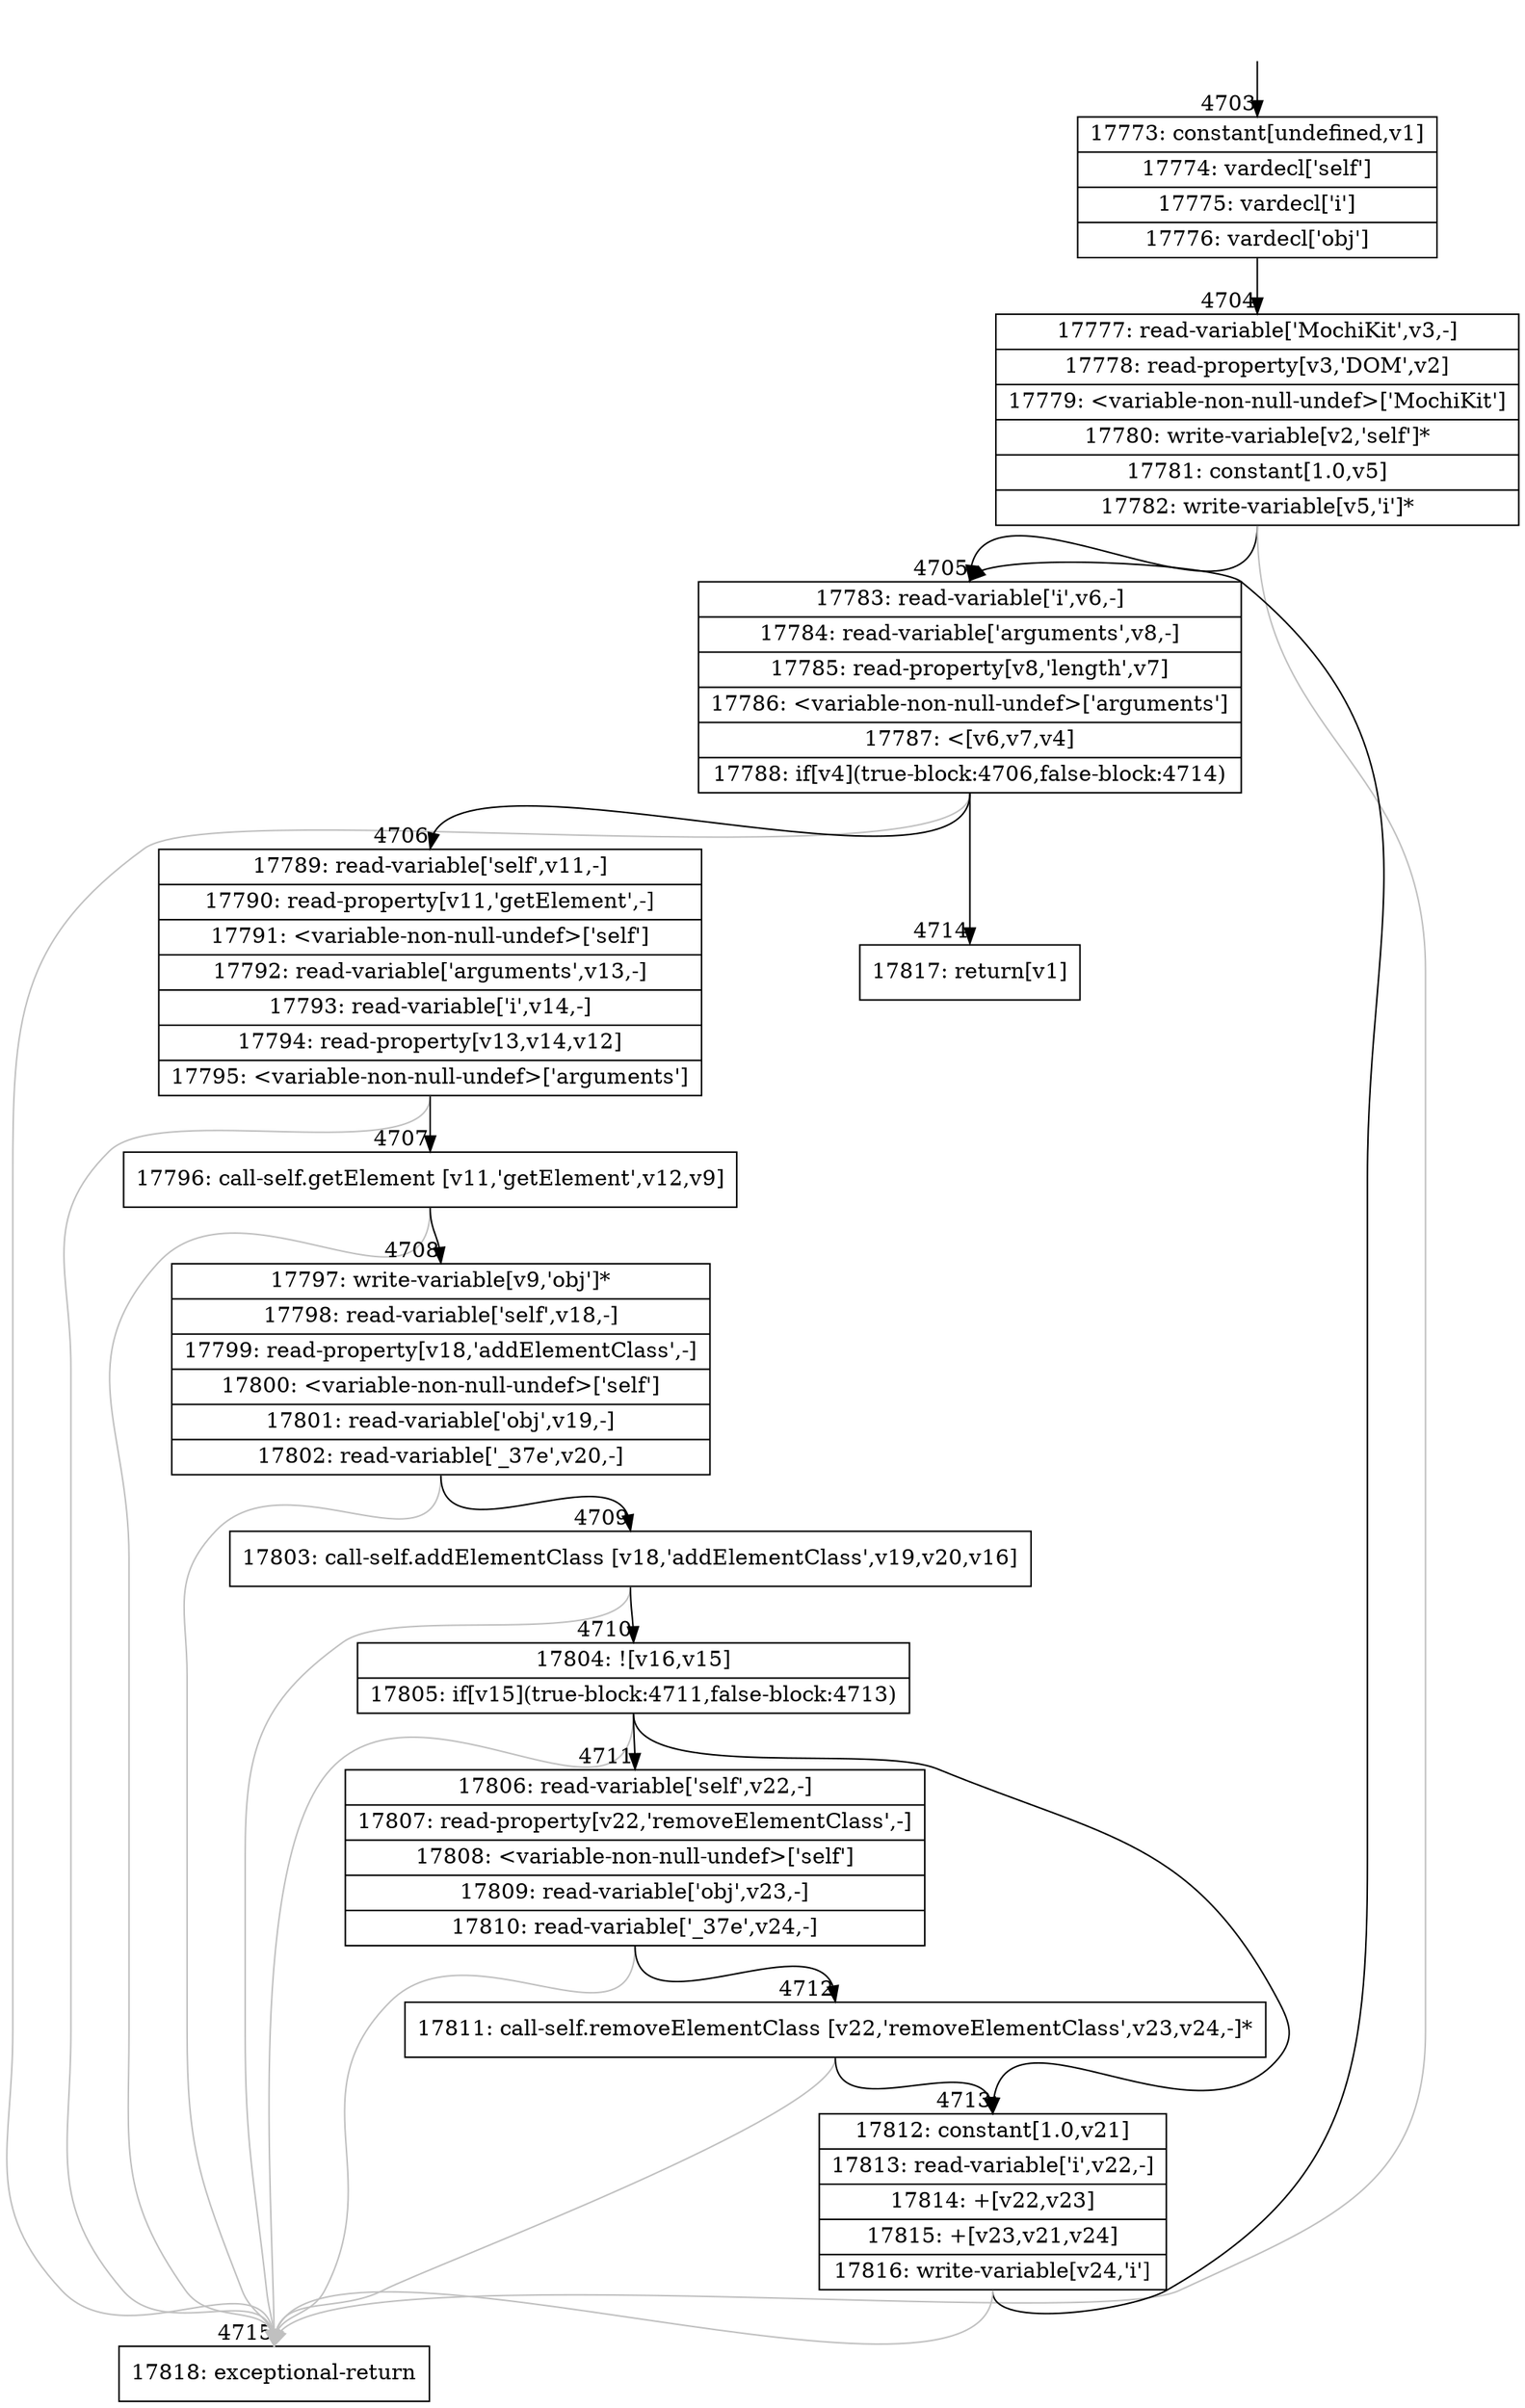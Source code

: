 digraph {
rankdir="TD"
BB_entry344[shape=none,label=""];
BB_entry344 -> BB4703 [tailport=s, headport=n, headlabel="    4703"]
BB4703 [shape=record label="{17773: constant[undefined,v1]|17774: vardecl['self']|17775: vardecl['i']|17776: vardecl['obj']}" ] 
BB4703 -> BB4704 [tailport=s, headport=n, headlabel="      4704"]
BB4704 [shape=record label="{17777: read-variable['MochiKit',v3,-]|17778: read-property[v3,'DOM',v2]|17779: \<variable-non-null-undef\>['MochiKit']|17780: write-variable[v2,'self']*|17781: constant[1.0,v5]|17782: write-variable[v5,'i']*}" ] 
BB4704 -> BB4705 [tailport=s, headport=n, headlabel="      4705"]
BB4704 -> BB4715 [tailport=s, headport=n, color=gray, headlabel="      4715"]
BB4705 [shape=record label="{17783: read-variable['i',v6,-]|17784: read-variable['arguments',v8,-]|17785: read-property[v8,'length',v7]|17786: \<variable-non-null-undef\>['arguments']|17787: \<[v6,v7,v4]|17788: if[v4](true-block:4706,false-block:4714)}" ] 
BB4705 -> BB4706 [tailport=s, headport=n, headlabel="      4706"]
BB4705 -> BB4714 [tailport=s, headport=n, headlabel="      4714"]
BB4705 -> BB4715 [tailport=s, headport=n, color=gray]
BB4706 [shape=record label="{17789: read-variable['self',v11,-]|17790: read-property[v11,'getElement',-]|17791: \<variable-non-null-undef\>['self']|17792: read-variable['arguments',v13,-]|17793: read-variable['i',v14,-]|17794: read-property[v13,v14,v12]|17795: \<variable-non-null-undef\>['arguments']}" ] 
BB4706 -> BB4707 [tailport=s, headport=n, headlabel="      4707"]
BB4706 -> BB4715 [tailport=s, headport=n, color=gray]
BB4707 [shape=record label="{17796: call-self.getElement [v11,'getElement',v12,v9]}" ] 
BB4707 -> BB4708 [tailport=s, headport=n, headlabel="      4708"]
BB4707 -> BB4715 [tailport=s, headport=n, color=gray]
BB4708 [shape=record label="{17797: write-variable[v9,'obj']*|17798: read-variable['self',v18,-]|17799: read-property[v18,'addElementClass',-]|17800: \<variable-non-null-undef\>['self']|17801: read-variable['obj',v19,-]|17802: read-variable['_37e',v20,-]}" ] 
BB4708 -> BB4709 [tailport=s, headport=n, headlabel="      4709"]
BB4708 -> BB4715 [tailport=s, headport=n, color=gray]
BB4709 [shape=record label="{17803: call-self.addElementClass [v18,'addElementClass',v19,v20,v16]}" ] 
BB4709 -> BB4710 [tailport=s, headport=n, headlabel="      4710"]
BB4709 -> BB4715 [tailport=s, headport=n, color=gray]
BB4710 [shape=record label="{17804: ![v16,v15]|17805: if[v15](true-block:4711,false-block:4713)}" ] 
BB4710 -> BB4711 [tailport=s, headport=n, headlabel="      4711"]
BB4710 -> BB4713 [tailport=s, headport=n, headlabel="      4713"]
BB4710 -> BB4715 [tailport=s, headport=n, color=gray]
BB4711 [shape=record label="{17806: read-variable['self',v22,-]|17807: read-property[v22,'removeElementClass',-]|17808: \<variable-non-null-undef\>['self']|17809: read-variable['obj',v23,-]|17810: read-variable['_37e',v24,-]}" ] 
BB4711 -> BB4712 [tailport=s, headport=n, headlabel="      4712"]
BB4711 -> BB4715 [tailport=s, headport=n, color=gray]
BB4712 [shape=record label="{17811: call-self.removeElementClass [v22,'removeElementClass',v23,v24,-]*}" ] 
BB4712 -> BB4713 [tailport=s, headport=n]
BB4712 -> BB4715 [tailport=s, headport=n, color=gray]
BB4713 [shape=record label="{17812: constant[1.0,v21]|17813: read-variable['i',v22,-]|17814: +[v22,v23]|17815: +[v23,v21,v24]|17816: write-variable[v24,'i']}" ] 
BB4713 -> BB4705 [tailport=s, headport=n]
BB4713 -> BB4715 [tailport=s, headport=n, color=gray]
BB4714 [shape=record label="{17817: return[v1]}" ] 
BB4715 [shape=record label="{17818: exceptional-return}" ] 
//#$~ 3274
}

